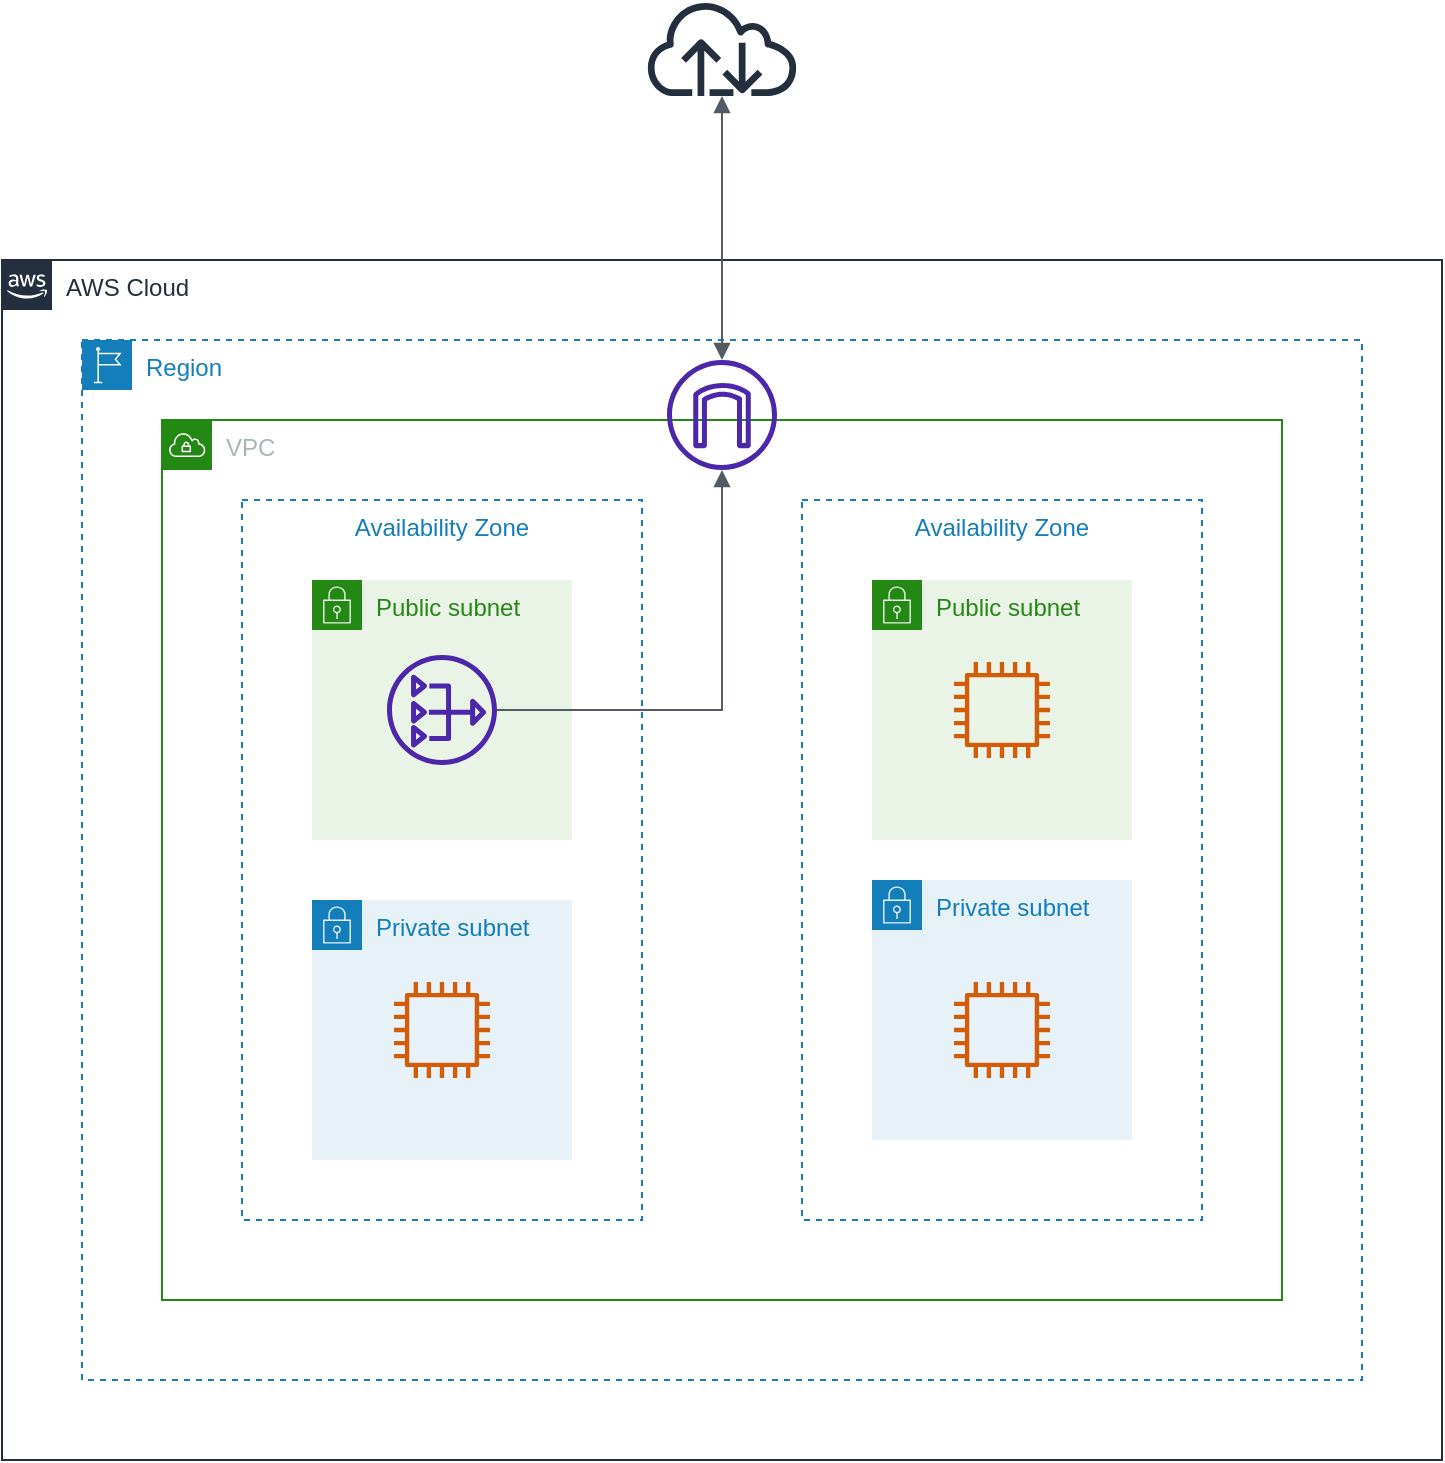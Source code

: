 <mxfile version="21.5.0" type="github">
  <diagram name="ページ1" id="U8sHpZW5kv6Y3-C_uT2e">
    <mxGraphModel dx="1296" dy="798" grid="1" gridSize="10" guides="1" tooltips="1" connect="1" arrows="1" fold="1" page="1" pageScale="1" pageWidth="827" pageHeight="1169" math="0" shadow="0">
      <root>
        <mxCell id="0" />
        <mxCell id="1" parent="0" />
        <mxCell id="Oq7m8LiqZp4pWymkaRCI-11" value="AWS Cloud" style="points=[[0,0],[0.25,0],[0.5,0],[0.75,0],[1,0],[1,0.25],[1,0.5],[1,0.75],[1,1],[0.75,1],[0.5,1],[0.25,1],[0,1],[0,0.75],[0,0.5],[0,0.25]];outlineConnect=0;gradientColor=none;html=1;whiteSpace=wrap;fontSize=12;fontStyle=0;container=1;pointerEvents=0;collapsible=0;recursiveResize=0;shape=mxgraph.aws4.group;grIcon=mxgraph.aws4.group_aws_cloud_alt;strokeColor=#232F3E;fillColor=none;verticalAlign=top;align=left;spacingLeft=30;fontColor=#232F3E;dashed=0;" vertex="1" parent="1">
          <mxGeometry x="40" y="160" width="720" height="600" as="geometry" />
        </mxCell>
        <mxCell id="Oq7m8LiqZp4pWymkaRCI-12" value="Region" style="points=[[0,0],[0.25,0],[0.5,0],[0.75,0],[1,0],[1,0.25],[1,0.5],[1,0.75],[1,1],[0.75,1],[0.5,1],[0.25,1],[0,1],[0,0.75],[0,0.5],[0,0.25]];outlineConnect=0;gradientColor=none;html=1;whiteSpace=wrap;fontSize=12;fontStyle=0;container=1;pointerEvents=0;collapsible=0;recursiveResize=0;shape=mxgraph.aws4.group;grIcon=mxgraph.aws4.group_region;strokeColor=#147EBA;fillColor=none;verticalAlign=top;align=left;spacingLeft=30;fontColor=#147EBA;dashed=1;" vertex="1" parent="Oq7m8LiqZp4pWymkaRCI-11">
          <mxGeometry x="40" y="40" width="640" height="520" as="geometry" />
        </mxCell>
        <mxCell id="Oq7m8LiqZp4pWymkaRCI-5" value="VPC" style="points=[[0,0],[0.25,0],[0.5,0],[0.75,0],[1,0],[1,0.25],[1,0.5],[1,0.75],[1,1],[0.75,1],[0.5,1],[0.25,1],[0,1],[0,0.75],[0,0.5],[0,0.25]];outlineConnect=0;gradientColor=none;html=1;whiteSpace=wrap;fontSize=12;fontStyle=0;container=1;pointerEvents=0;collapsible=0;recursiveResize=0;shape=mxgraph.aws4.group;grIcon=mxgraph.aws4.group_vpc;strokeColor=#248814;fillColor=none;verticalAlign=top;align=left;spacingLeft=30;fontColor=#AAB7B8;dashed=0;" vertex="1" parent="Oq7m8LiqZp4pWymkaRCI-12">
          <mxGeometry x="40" y="40" width="560" height="440" as="geometry" />
        </mxCell>
        <mxCell id="Oq7m8LiqZp4pWymkaRCI-6" value="Availability Zone" style="fillColor=none;strokeColor=#147EBA;dashed=1;verticalAlign=top;fontStyle=0;fontColor=#147EBA;whiteSpace=wrap;html=1;" vertex="1" parent="Oq7m8LiqZp4pWymkaRCI-5">
          <mxGeometry x="40" y="40" width="200" height="360" as="geometry" />
        </mxCell>
        <mxCell id="Oq7m8LiqZp4pWymkaRCI-7" value="Availability Zone" style="fillColor=none;strokeColor=#147EBA;dashed=1;verticalAlign=top;fontStyle=0;fontColor=#147EBA;whiteSpace=wrap;html=1;" vertex="1" parent="Oq7m8LiqZp4pWymkaRCI-5">
          <mxGeometry x="320" y="40" width="200" height="360" as="geometry" />
        </mxCell>
        <mxCell id="Oq7m8LiqZp4pWymkaRCI-3" value="Public subnet" style="points=[[0,0],[0.25,0],[0.5,0],[0.75,0],[1,0],[1,0.25],[1,0.5],[1,0.75],[1,1],[0.75,1],[0.5,1],[0.25,1],[0,1],[0,0.75],[0,0.5],[0,0.25]];outlineConnect=0;gradientColor=none;html=1;whiteSpace=wrap;fontSize=12;fontStyle=0;container=1;pointerEvents=0;collapsible=0;recursiveResize=0;shape=mxgraph.aws4.group;grIcon=mxgraph.aws4.group_security_group;grStroke=0;strokeColor=#248814;fillColor=#E9F3E6;verticalAlign=top;align=left;spacingLeft=30;fontColor=#248814;dashed=0;" vertex="1" parent="Oq7m8LiqZp4pWymkaRCI-5">
          <mxGeometry x="355" y="80" width="130" height="130" as="geometry" />
        </mxCell>
        <mxCell id="Oq7m8LiqZp4pWymkaRCI-20" value="" style="sketch=0;outlineConnect=0;fontColor=#232F3E;gradientColor=none;fillColor=#D45B07;strokeColor=none;dashed=0;verticalLabelPosition=bottom;verticalAlign=top;align=center;html=1;fontSize=12;fontStyle=0;aspect=fixed;pointerEvents=1;shape=mxgraph.aws4.instance2;" vertex="1" parent="Oq7m8LiqZp4pWymkaRCI-3">
          <mxGeometry x="41" y="41" width="48" height="48" as="geometry" />
        </mxCell>
        <mxCell id="Oq7m8LiqZp4pWymkaRCI-4" value="Private subnet" style="points=[[0,0],[0.25,0],[0.5,0],[0.75,0],[1,0],[1,0.25],[1,0.5],[1,0.75],[1,1],[0.75,1],[0.5,1],[0.25,1],[0,1],[0,0.75],[0,0.5],[0,0.25]];outlineConnect=0;gradientColor=none;html=1;whiteSpace=wrap;fontSize=12;fontStyle=0;container=1;pointerEvents=0;collapsible=0;recursiveResize=0;shape=mxgraph.aws4.group;grIcon=mxgraph.aws4.group_security_group;grStroke=0;strokeColor=#147EBA;fillColor=#E6F2F8;verticalAlign=top;align=left;spacingLeft=30;fontColor=#147EBA;dashed=0;" vertex="1" parent="Oq7m8LiqZp4pWymkaRCI-5">
          <mxGeometry x="355" y="230" width="130" height="130" as="geometry" />
        </mxCell>
        <mxCell id="Oq7m8LiqZp4pWymkaRCI-19" value="" style="sketch=0;outlineConnect=0;fontColor=#232F3E;gradientColor=none;fillColor=#D45B07;strokeColor=none;dashed=0;verticalLabelPosition=bottom;verticalAlign=top;align=center;html=1;fontSize=12;fontStyle=0;aspect=fixed;pointerEvents=1;shape=mxgraph.aws4.instance2;" vertex="1" parent="Oq7m8LiqZp4pWymkaRCI-4">
          <mxGeometry x="41" y="51" width="48" height="48" as="geometry" />
        </mxCell>
        <mxCell id="Oq7m8LiqZp4pWymkaRCI-1" value="Public subnet" style="points=[[0,0],[0.25,0],[0.5,0],[0.75,0],[1,0],[1,0.25],[1,0.5],[1,0.75],[1,1],[0.75,1],[0.5,1],[0.25,1],[0,1],[0,0.75],[0,0.5],[0,0.25]];outlineConnect=0;gradientColor=none;html=1;whiteSpace=wrap;fontSize=12;fontStyle=0;container=1;pointerEvents=0;collapsible=0;recursiveResize=0;shape=mxgraph.aws4.group;grIcon=mxgraph.aws4.group_security_group;grStroke=0;strokeColor=#248814;fillColor=#E9F3E6;verticalAlign=top;align=left;spacingLeft=30;fontColor=#248814;dashed=0;" vertex="1" parent="Oq7m8LiqZp4pWymkaRCI-5">
          <mxGeometry x="75" y="80" width="130" height="130" as="geometry" />
        </mxCell>
        <mxCell id="Oq7m8LiqZp4pWymkaRCI-13" value="" style="sketch=0;outlineConnect=0;fontColor=#232F3E;gradientColor=none;fillColor=#4D27AA;strokeColor=none;dashed=0;verticalLabelPosition=bottom;verticalAlign=top;align=center;html=1;fontSize=12;fontStyle=0;aspect=fixed;pointerEvents=1;shape=mxgraph.aws4.nat_gateway;" vertex="1" parent="Oq7m8LiqZp4pWymkaRCI-1">
          <mxGeometry x="37.5" y="37.5" width="55" height="55" as="geometry" />
        </mxCell>
        <mxCell id="Oq7m8LiqZp4pWymkaRCI-2" value="Private subnet" style="points=[[0,0],[0.25,0],[0.5,0],[0.75,0],[1,0],[1,0.25],[1,0.5],[1,0.75],[1,1],[0.75,1],[0.5,1],[0.25,1],[0,1],[0,0.75],[0,0.5],[0,0.25]];outlineConnect=0;gradientColor=none;html=1;whiteSpace=wrap;fontSize=12;fontStyle=0;container=1;pointerEvents=0;collapsible=0;recursiveResize=0;shape=mxgraph.aws4.group;grIcon=mxgraph.aws4.group_security_group;grStroke=0;strokeColor=#147EBA;fillColor=#E6F2F8;verticalAlign=top;align=left;spacingLeft=30;fontColor=#147EBA;dashed=0;" vertex="1" parent="Oq7m8LiqZp4pWymkaRCI-5">
          <mxGeometry x="75" y="240" width="130" height="130" as="geometry" />
        </mxCell>
        <mxCell id="Oq7m8LiqZp4pWymkaRCI-18" value="" style="sketch=0;outlineConnect=0;fontColor=#232F3E;gradientColor=none;fillColor=#D45B07;strokeColor=none;dashed=0;verticalLabelPosition=bottom;verticalAlign=top;align=center;html=1;fontSize=12;fontStyle=0;aspect=fixed;pointerEvents=1;shape=mxgraph.aws4.instance2;" vertex="1" parent="Oq7m8LiqZp4pWymkaRCI-2">
          <mxGeometry x="41" y="41" width="48" height="48" as="geometry" />
        </mxCell>
        <mxCell id="Oq7m8LiqZp4pWymkaRCI-8" value="" style="sketch=0;outlineConnect=0;fontColor=#232F3E;gradientColor=none;fillColor=#4D27AA;strokeColor=none;dashed=0;verticalLabelPosition=bottom;verticalAlign=top;align=center;html=1;fontSize=12;fontStyle=0;aspect=fixed;pointerEvents=1;shape=mxgraph.aws4.internet_gateway;" vertex="1" parent="Oq7m8LiqZp4pWymkaRCI-12">
          <mxGeometry x="292.5" y="10" width="55" height="55" as="geometry" />
        </mxCell>
        <mxCell id="Oq7m8LiqZp4pWymkaRCI-14" value="" style="edgeStyle=orthogonalEdgeStyle;html=1;endArrow=block;elbow=vertical;startArrow=none;endFill=1;strokeColor=#545B64;rounded=0;" edge="1" parent="Oq7m8LiqZp4pWymkaRCI-12" source="Oq7m8LiqZp4pWymkaRCI-13" target="Oq7m8LiqZp4pWymkaRCI-8">
          <mxGeometry width="100" relative="1" as="geometry">
            <mxPoint x="240" y="190" as="sourcePoint" />
            <mxPoint x="340" y="190" as="targetPoint" />
          </mxGeometry>
        </mxCell>
        <mxCell id="Oq7m8LiqZp4pWymkaRCI-9" value="" style="sketch=0;outlineConnect=0;fontColor=#232F3E;gradientColor=none;fillColor=#232F3D;strokeColor=none;dashed=0;verticalLabelPosition=bottom;verticalAlign=top;align=center;html=1;fontSize=12;fontStyle=0;aspect=fixed;pointerEvents=1;shape=mxgraph.aws4.internet;" vertex="1" parent="1">
          <mxGeometry x="361" y="30" width="78" height="48" as="geometry" />
        </mxCell>
        <mxCell id="Oq7m8LiqZp4pWymkaRCI-10" value="" style="edgeStyle=orthogonalEdgeStyle;html=1;endArrow=block;elbow=vertical;startArrow=block;startFill=1;endFill=1;strokeColor=#545B64;rounded=0;" edge="1" parent="1" source="Oq7m8LiqZp4pWymkaRCI-9" target="Oq7m8LiqZp4pWymkaRCI-8">
          <mxGeometry width="100" relative="1" as="geometry">
            <mxPoint x="320" y="110" as="sourcePoint" />
            <mxPoint x="420" y="110" as="targetPoint" />
            <Array as="points">
              <mxPoint x="400" y="54" />
              <mxPoint x="400" y="237.5" />
            </Array>
          </mxGeometry>
        </mxCell>
      </root>
    </mxGraphModel>
  </diagram>
</mxfile>
